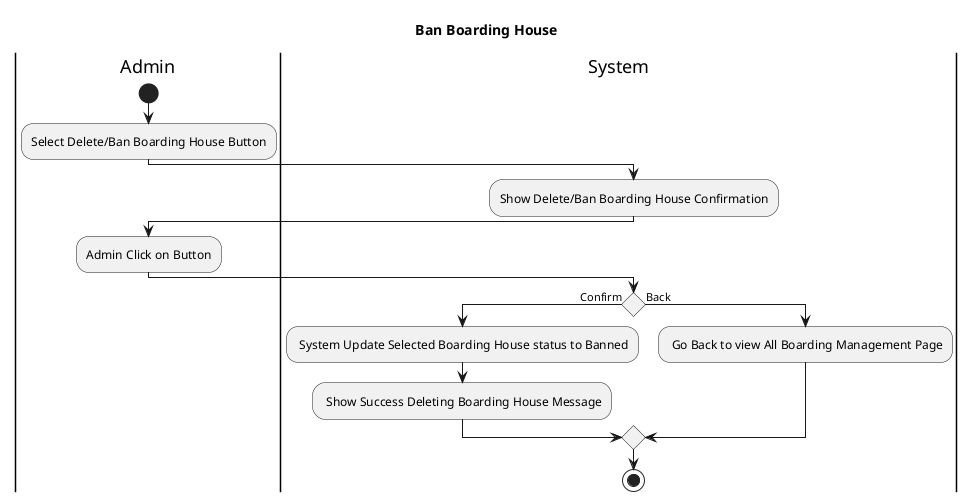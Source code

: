 @startuml
title Ban Boarding House
|Admin|
start 
    :Select Delete/Ban Boarding House Button;
|System|
    :Show Delete/Ban Boarding House Confirmation;
|Admin|
    :Admin Click on Button;
    |System|
If () then (Confirm)
    : System Update Selected Boarding House status to Banned;
    : Show Success Deleting Boarding House Message;
else (Back)
    : Go Back to view All Boarding Management Page;  
endif
stop
@enduml